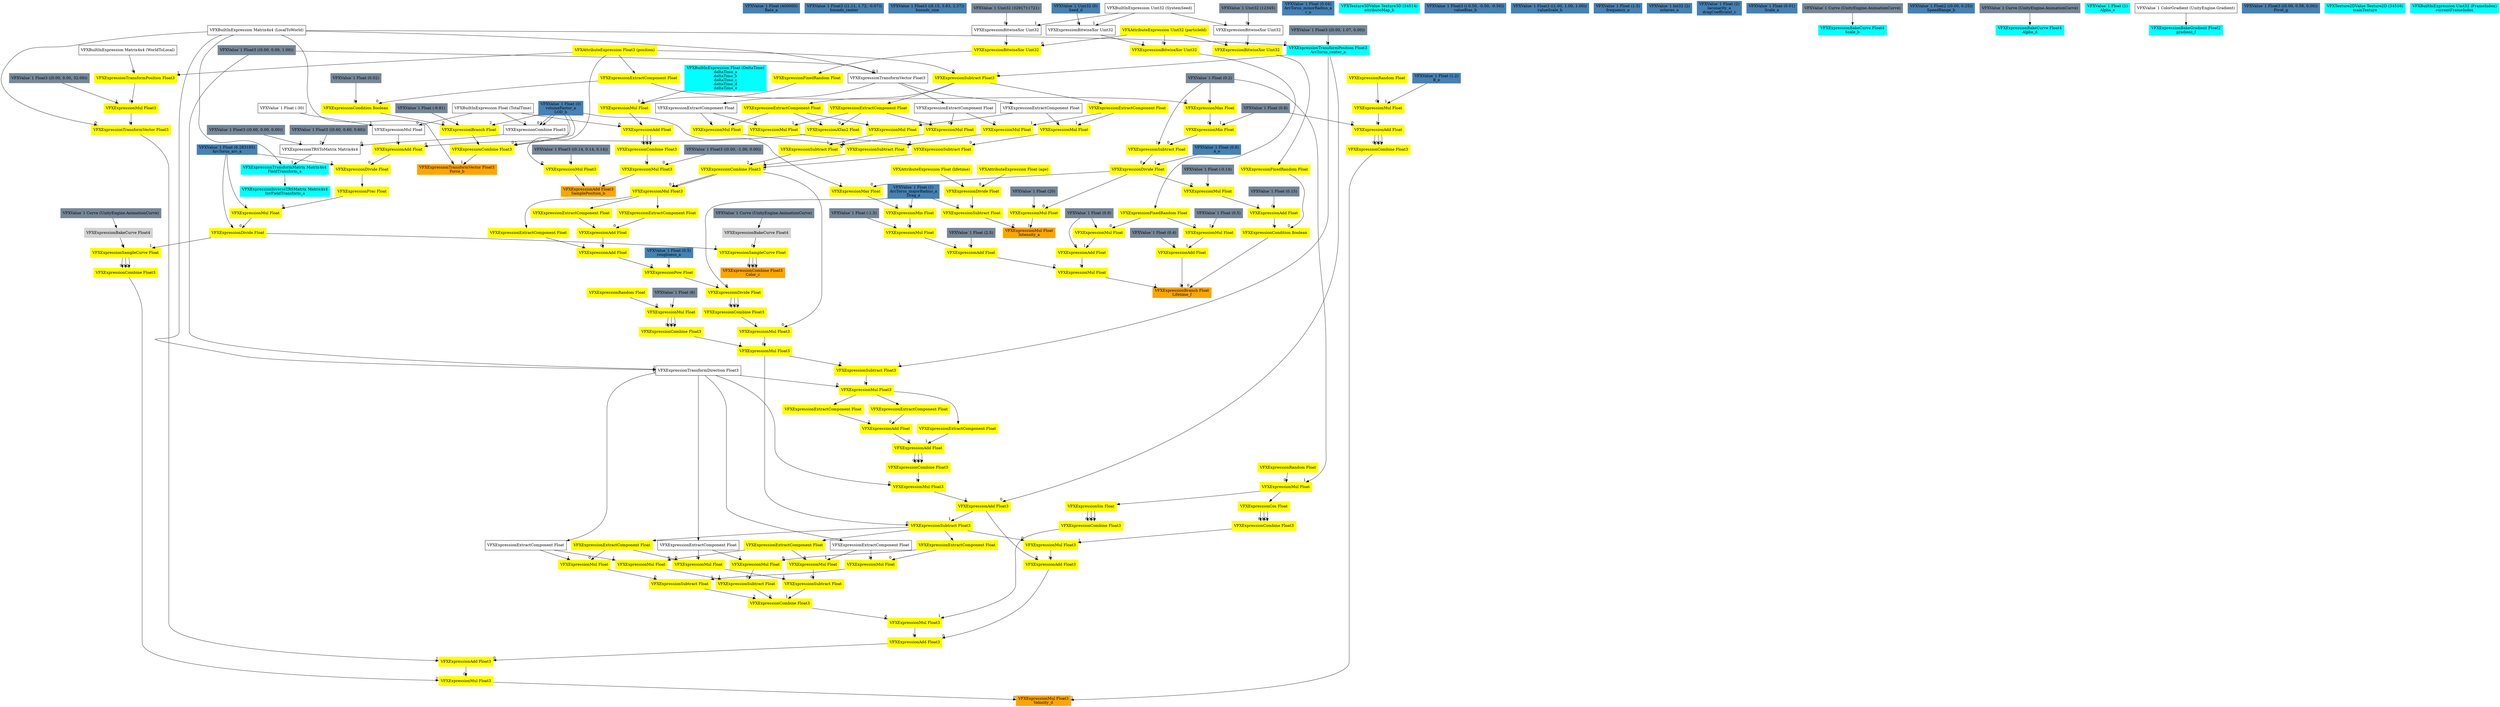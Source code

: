 digraph G {
node0 [shape="box" color="steelblue" style="filled" label="VFXValue`1 Float (400000)
Rate_a"]
node1 [shape="box" color="steelblue" style="filled" label="VFXValue`1 Float3 ((1.11, 1.72, -0.07))
bounds_center"]
node2 [shape="box" color="steelblue" style="filled" label="VFXValue`1 Float3 ((8.15, 3.83, 2.37))
bounds_size"]
node3 [shape="box" color="cyan" style="filled" label="VFXExpressionTransformPosition Float3
ArcTorus_center_a"]
node4 [shape="box" label="VFXBuiltInExpression Matrix4x4 (LocalToWorld)"]
node5 [shape="box" color="lightslategray" style="filled" label="VFXValue`1 Float3 ((0.00, 1.07, 0.00))"]
node6 [shape="box" color="steelblue" style="filled" label="VFXValue`1 Float (1)
ArcTorus_majorRadius_a
Drag_a"]
node7 [shape="box" color="steelblue" style="filled" label="VFXValue`1 Float (0.04)
ArcTorus_minorRadius_a
r_a"]
node8 [shape="box" color="steelblue" style="filled" label="VFXValue`1 Float (6.283185)
ArcTorus_arc_a"]
node9 [shape="box" color="steelblue" style="filled" label="VFXValue`1 Float (0)
volumeFactor_a
LOD_b"]
node10 [shape="box" color="cyan" style="filled" label="VFXTexture3DValue Texture3D (34514)
attributeMap_b"]
node11 [shape="box" color="orange" style="filled" label="VFXExpressionAdd Float3
SamplePosition_b"]
node12 [shape="box" color="yellow" style="filled" label="VFXExpressionMul Float3"]
node13 [shape="box" color="yellow" style="filled" label="VFXAttributeExpression Float3 (position)"]
node14 [shape="box" color="lightslategray" style="filled" label="VFXValue`1 Float3 ((0.14, 0.14, 0.14))"]
node15 [shape="box" color="yellow" style="filled" label="VFXExpressionMul Float3"]
node16 [shape="box" color="lightslategray" style="filled" label="VFXValue`1 Float3 ((0.00, -1.00, 0.00))"]
node17 [shape="box" color="yellow" style="filled" label="VFXExpressionCombine Float3"]
node18 [shape="box" color="yellow" style="filled" label="VFXExpressionAdd Float"]
node19 [shape="box" label="VFXBuiltInExpression Float (TotalTime)"]
node20 [shape="box" color="yellow" style="filled" label="VFXExpressionMul Float"]
node21 [shape="box" color="cyan" style="filled" label="VFXBuiltInExpression Float (DeltaTime)
deltaTime_a
deltaTime_b
deltaTime_c
deltaTime_d
deltaTime_e"]
node22 [shape="box" color="yellow" style="filled" label="VFXExpressionFixedRandom Float"]
node23 [shape="box" color="yellow" style="filled" label="VFXExpressionBitwiseXor Uint32"]
node24 [shape="box" color="yellow" style="filled" label="VFXAttributeExpression Uint32 (particleId)"]
node25 [shape="box" label="VFXExpressionBitwiseXor Uint32"]
node26 [shape="box" color="lightslategray" style="filled" label="VFXValue`1 Uint32 (3291711721)"]
node27 [shape="box" label="VFXBuiltInExpression Uint32 (SystemSeed)"]
node28 [shape="box" color="steelblue" style="filled" label="VFXValue`1 Float3 ((-0.50, -0.50, -0.50))
valueBias_b"]
node29 [shape="box" color="steelblue" style="filled" label="VFXValue`1 Float3 ((1.00, 1.00, 1.00))
valueScale_b"]
node30 [shape="box" color="orange" style="filled" label="VFXExpressionCombine Float3
Color_c"]
node31 [shape="box" color="yellow" style="filled" label="VFXExpressionSampleCurve Float"]
node32 [shape="box" color="lightgray" style="filled" label="VFXExpressionBakeCurve Float4"]
node33 [shape="box" color="lightslategray" style="filled" label="VFXValue`1 Curve (UnityEngine.AnimationCurve)"]
node34 [shape="box" color="yellow" style="filled" label="VFXExpressionDivide Float"]
node35 [shape="box" color="yellow" style="filled" label="VFXExpressionMul Float"]
node36 [shape="box" color="yellow" style="filled" label="VFXExpressionFrac Float"]
node37 [shape="box" color="yellow" style="filled" label="VFXExpressionDivide Float"]
node38 [shape="box" color="yellow" style="filled" label="VFXExpressionAdd Float"]
node39 [shape="box" color="yellow" style="filled" label="VFXExpressionATan2 Float"]
node40 [shape="box" color="yellow" style="filled" label="VFXExpressionExtractComponent Float"]
node41 [shape="box" color="yellow" style="filled" label="VFXExpressionSubtract Float3"]
node42 [shape="box" color="yellow" style="filled" label="VFXExpressionExtractComponent Float"]
node43 [shape="box" label="VFXExpressionMul Float"]
node44 [shape="box" label="VFXValue`1 Float (-30)"]
node45 [shape="box" color="orange" style="filled" label="VFXExpressionMul Float3
Velocity_d"]
node46 [shape="box" color="yellow" style="filled" label="VFXExpressionMul Float3"]
node47 [shape="box" color="yellow" style="filled" label="VFXExpressionAdd Float3"]
node48 [shape="box" color="yellow" style="filled" label="VFXExpressionAdd Float3"]
node49 [shape="box" color="yellow" style="filled" label="VFXExpressionAdd Float3"]
node50 [shape="box" color="yellow" style="filled" label="VFXExpressionAdd Float3"]
node51 [shape="box" color="yellow" style="filled" label="VFXExpressionMul Float3"]
node52 [shape="box" label="VFXExpressionTransformDirection Float3"]
node53 [shape="box" color="lightslategray" style="filled" label="VFXValue`1 Float3 ((0.00, 0.00, 1.00))"]
node54 [shape="box" color="yellow" style="filled" label="VFXExpressionCombine Float3"]
node55 [shape="box" color="yellow" style="filled" label="VFXExpressionAdd Float"]
node56 [shape="box" color="yellow" style="filled" label="VFXExpressionAdd Float"]
node57 [shape="box" color="yellow" style="filled" label="VFXExpressionExtractComponent Float"]
node58 [shape="box" color="yellow" style="filled" label="VFXExpressionMul Float3"]
node59 [shape="box" color="yellow" style="filled" label="VFXExpressionSubtract Float3"]
node60 [shape="box" color="yellow" style="filled" label="VFXExpressionMul Float3"]
node61 [shape="box" color="yellow" style="filled" label="VFXExpressionMul Float3"]
node62 [shape="box" color="yellow" style="filled" label="VFXExpressionCombine Float3"]
node63 [shape="box" color="yellow" style="filled" label="VFXExpressionSubtract Float"]
node64 [shape="box" color="yellow" style="filled" label="VFXExpressionMul Float"]
node65 [shape="box" label="VFXExpressionExtractComponent Float"]
node66 [shape="box" label="VFXExpressionTransformVector Float3"]
node67 [shape="box" color="yellow" style="filled" label="VFXExpressionExtractComponent Float"]
node68 [shape="box" color="yellow" style="filled" label="VFXExpressionMul Float"]
node69 [shape="box" label="VFXExpressionExtractComponent Float"]
node70 [shape="box" color="yellow" style="filled" label="VFXExpressionSubtract Float"]
node71 [shape="box" color="yellow" style="filled" label="VFXExpressionMul Float"]
node72 [shape="box" color="yellow" style="filled" label="VFXExpressionMul Float"]
node73 [shape="box" label="VFXExpressionExtractComponent Float"]
node74 [shape="box" color="yellow" style="filled" label="VFXExpressionSubtract Float"]
node75 [shape="box" color="yellow" style="filled" label="VFXExpressionMul Float"]
node76 [shape="box" color="yellow" style="filled" label="VFXExpressionMul Float"]
node77 [shape="box" color="yellow" style="filled" label="VFXExpressionCombine Float3"]
node78 [shape="box" color="yellow" style="filled" label="VFXExpressionDivide Float"]
node79 [shape="box" color="yellow" style="filled" label="VFXExpressionPow Float"]
node80 [shape="box" color="yellow" style="filled" label="VFXExpressionAdd Float"]
node81 [shape="box" color="yellow" style="filled" label="VFXExpressionAdd Float"]
node82 [shape="box" color="yellow" style="filled" label="VFXExpressionExtractComponent Float"]
node83 [shape="box" color="yellow" style="filled" label="VFXExpressionMul Float3"]
node84 [shape="box" color="yellow" style="filled" label="VFXExpressionExtractComponent Float"]
node85 [shape="box" color="yellow" style="filled" label="VFXExpressionExtractComponent Float"]
node86 [shape="box" color="steelblue" style="filled" label="VFXValue`1 Float (0.5)
roughness_a"]
node87 [shape="box" color="yellow" style="filled" label="VFXExpressionCombine Float3"]
node88 [shape="box" color="yellow" style="filled" label="VFXExpressionMul Float"]
node89 [shape="box" color="yellow" style="filled" label="VFXExpressionRandom Float"]
node90 [shape="box" color="lightslategray" style="filled" label="VFXValue`1 Float (6)"]
node91 [shape="box" color="yellow" style="filled" label="VFXExpressionExtractComponent Float"]
node92 [shape="box" color="yellow" style="filled" label="VFXExpressionExtractComponent Float"]
node93 [shape="box" color="yellow" style="filled" label="VFXExpressionMul Float3"]
node94 [shape="box" color="yellow" style="filled" label="VFXExpressionSubtract Float3"]
node95 [shape="box" color="yellow" style="filled" label="VFXExpressionCombine Float3"]
node96 [shape="box" color="yellow" style="filled" label="VFXExpressionCos Float"]
node97 [shape="box" color="yellow" style="filled" label="VFXExpressionMul Float"]
node98 [shape="box" color="yellow" style="filled" label="VFXExpressionRandom Float"]
node99 [shape="box" color="lightslategray" style="filled" label="VFXValue`1 Float (0.2)"]
node100 [shape="box" color="yellow" style="filled" label="VFXExpressionMul Float3"]
node101 [shape="box" color="yellow" style="filled" label="VFXExpressionCombine Float3"]
node102 [shape="box" color="yellow" style="filled" label="VFXExpressionSubtract Float"]
node103 [shape="box" color="yellow" style="filled" label="VFXExpressionMul Float"]
node104 [shape="box" color="yellow" style="filled" label="VFXExpressionExtractComponent Float"]
node105 [shape="box" label="VFXExpressionExtractComponent Float"]
node106 [shape="box" color="yellow" style="filled" label="VFXExpressionMul Float"]
node107 [shape="box" color="yellow" style="filled" label="VFXExpressionExtractComponent Float"]
node108 [shape="box" label="VFXExpressionExtractComponent Float"]
node109 [shape="box" color="yellow" style="filled" label="VFXExpressionSubtract Float"]
node110 [shape="box" color="yellow" style="filled" label="VFXExpressionMul Float"]
node111 [shape="box" label="VFXExpressionExtractComponent Float"]
node112 [shape="box" color="yellow" style="filled" label="VFXExpressionMul Float"]
node113 [shape="box" color="yellow" style="filled" label="VFXExpressionExtractComponent Float"]
node114 [shape="box" color="yellow" style="filled" label="VFXExpressionSubtract Float"]
node115 [shape="box" color="yellow" style="filled" label="VFXExpressionMul Float"]
node116 [shape="box" color="yellow" style="filled" label="VFXExpressionMul Float"]
node117 [shape="box" color="yellow" style="filled" label="VFXExpressionCombine Float3"]
node118 [shape="box" color="yellow" style="filled" label="VFXExpressionSin Float"]
node119 [shape="box" color="yellow" style="filled" label="VFXExpressionTransformVector Float3"]
node120 [shape="box" color="yellow" style="filled" label="VFXExpressionMul Float3"]
node121 [shape="box" color="yellow" style="filled" label="VFXExpressionTransformPosition Float3"]
node122 [shape="box" label="VFXBuiltInExpression Matrix4x4 (WorldToLocal)"]
node123 [shape="box" color="lightslategray" style="filled" label="VFXValue`1 Float3 ((0.00, 0.00, 32.00))"]
node124 [shape="box" color="yellow" style="filled" label="VFXExpressionCombine Float3"]
node125 [shape="box" color="yellow" style="filled" label="VFXExpressionSampleCurve Float"]
node126 [shape="box" color="lightgray" style="filled" label="VFXExpressionBakeCurve Float4"]
node127 [shape="box" color="lightslategray" style="filled" label="VFXValue`1 Curve (UnityEngine.AnimationCurve)"]
node128 [shape="box" color="yellow" style="filled" label="VFXExpressionCombine Float3"]
node129 [shape="box" color="yellow" style="filled" label="VFXExpressionAdd Float"]
node130 [shape="box" color="lightslategray" style="filled" label="VFXValue`1 Float (0.8)"]
node131 [shape="box" color="yellow" style="filled" label="VFXExpressionMul Float"]
node132 [shape="box" color="yellow" style="filled" label="VFXExpressionRandom Float"]
node133 [shape="box" color="steelblue" style="filled" label="VFXValue`1 Float (1.2)
B_e"]
node134 [shape="box" color="steelblue" style="filled" label="VFXValue`1 Float (0.6)
A_e"]
node135 [shape="box" color="orange" style="filled" label="VFXExpressionBranch Float
Lifetime_f"]
node136 [shape="box" color="yellow" style="filled" label="VFXExpressionCondition Boolean"]
node137 [shape="box" color="yellow" style="filled" label="VFXExpressionFixedRandom Float"]
node138 [shape="box" color="yellow" style="filled" label="VFXExpressionBitwiseXor Uint32"]
node139 [shape="box" label="VFXExpressionBitwiseXor Uint32"]
node140 [shape="box" color="lightslategray" style="filled" label="VFXValue`1 Uint32 (12345)"]
node141 [shape="box" color="yellow" style="filled" label="VFXExpressionAdd Float"]
node142 [shape="box" color="lightslategray" style="filled" label="VFXValue`1 Float (0.15)"]
node143 [shape="box" color="yellow" style="filled" label="VFXExpressionMul Float"]
node144 [shape="box" color="yellow" style="filled" label="VFXExpressionDivide Float"]
node145 [shape="box" color="yellow" style="filled" label="VFXExpressionSubtract Float"]
node146 [shape="box" color="yellow" style="filled" label="VFXExpressionMin Float"]
node147 [shape="box" color="yellow" style="filled" label="VFXExpressionMax Float"]
node148 [shape="box" color="yellow" style="filled" label="VFXExpressionExtractComponent Float"]
node149 [shape="box" color="lightslategray" style="filled" label="VFXValue`1 Float (-0.14)"]
node150 [shape="box" color="yellow" style="filled" label="VFXExpressionMul Float"]
node151 [shape="box" color="yellow" style="filled" label="VFXExpressionAdd Float"]
node152 [shape="box" color="lightslategray" style="filled" label="VFXValue`1 Float (2.5)"]
node153 [shape="box" color="yellow" style="filled" label="VFXExpressionMul Float"]
node154 [shape="box" color="yellow" style="filled" label="VFXExpressionMin Float"]
node155 [shape="box" color="yellow" style="filled" label="VFXExpressionMax Float"]
node156 [shape="box" color="lightslategray" style="filled" label="VFXValue`1 Float (-1.5)"]
node157 [shape="box" color="yellow" style="filled" label="VFXExpressionAdd Float"]
node158 [shape="box" color="lightslategray" style="filled" label="VFXValue`1 Float (0.9)"]
node159 [shape="box" color="yellow" style="filled" label="VFXExpressionMul Float"]
node160 [shape="box" color="yellow" style="filled" label="VFXExpressionFixedRandom Float"]
node161 [shape="box" color="yellow" style="filled" label="VFXExpressionBitwiseXor Uint32"]
node162 [shape="box" label="VFXExpressionBitwiseXor Uint32"]
node163 [shape="box" color="steelblue" style="filled" label="VFXValue`1 Uint32 (0)
Seed_d"]
node164 [shape="box" color="yellow" style="filled" label="VFXExpressionAdd Float"]
node165 [shape="box" color="lightslategray" style="filled" label="VFXValue`1 Float (0.4)"]
node166 [shape="box" color="yellow" style="filled" label="VFXExpressionMul Float"]
node167 [shape="box" color="lightslategray" style="filled" label="VFXValue`1 Float (0.5)"]
node168 [shape="box" color="cyan" style="filled" label="VFXExpressionInverseTRSMatrix Matrix4x4
InvFieldTransform_a"]
node169 [shape="box" color="cyan" style="filled" label="VFXExpressionTransformMatrix Matrix4x4
FieldTransform_a"]
node170 [shape="box" label="VFXExpressionTRSToMatrix Matrix4x4"]
node171 [shape="box" label="VFXExpressionCombine Float3"]
node172 [shape="box" color="lightslategray" style="filled" label="VFXValue`1 Float3 ((0.00, 0.00, 0.00))"]
node173 [shape="box" color="lightslategray" style="filled" label="VFXValue`1 Float3 ((0.60, 0.60, 0.60))"]
node174 [shape="box" color="orange" style="filled" label="VFXExpressionMul Float
Intensity_a"]
node175 [shape="box" color="yellow" style="filled" label="VFXExpressionSubtract Float"]
node176 [shape="box" color="yellow" style="filled" label="VFXExpressionDivide Float"]
node177 [shape="box" color="yellow" style="filled" label="VFXAttributeExpression Float (age)"]
node178 [shape="box" color="yellow" style="filled" label="VFXAttributeExpression Float (lifetime)"]
node179 [shape="box" color="yellow" style="filled" label="VFXExpressionMul Float"]
node180 [shape="box" color="lightslategray" style="filled" label="VFXValue`1 Float (20)"]
node181 [shape="box" color="steelblue" style="filled" label="VFXValue`1 Float (1.5)
frequency_a"]
node182 [shape="box" color="steelblue" style="filled" label="VFXValue`1 Int32 (2)
octaves_a"]
node183 [shape="box" color="steelblue" style="filled" label="VFXValue`1 Float (2)
lacunarity_a
dragCoefficient_c"]
node184 [shape="box" color="orange" style="filled" label="VFXExpressionTransformVector Float3
Force_b"]
node185 [shape="box" color="yellow" style="filled" label="VFXExpressionCombine Float3"]
node186 [shape="box" color="yellow" style="filled" label="VFXExpressionBranch Float"]
node187 [shape="box" color="yellow" style="filled" label="VFXExpressionCondition Boolean"]
node188 [shape="box" color="lightslategray" style="filled" label="VFXValue`1 Float (0.02)"]
node189 [shape="box" color="lightslategray" style="filled" label="VFXValue`1 Float (-9.81)"]
node190 [shape="box" color="steelblue" style="filled" label="VFXValue`1 Float (0.01)
Scale_a"]
node191 [shape="box" color="cyan" style="filled" label="VFXExpressionBakeCurve Float4
Scale_b"]
node192 [shape="box" color="lightslategray" style="filled" label="VFXValue`1 Curve (UnityEngine.AnimationCurve)"]
node193 [shape="box" color="steelblue" style="filled" label="VFXValue`1 Float2 ((0.00, 0.25))
SpeedRange_b"]
node194 [shape="box" color="cyan" style="filled" label="VFXExpressionBakeCurve Float4
Alpha_d"]
node195 [shape="box" color="lightslategray" style="filled" label="VFXValue`1 Curve (UnityEngine.AnimationCurve)"]
node196 [shape="box" color="cyan" style="filled" label="VFXValue`1 Float (1)
Alpha_e"]
node197 [shape="box" color="cyan" style="filled" label="VFXExpressionBakeGradient Float2
gradient_f"]
node198 [shape="box" label="VFXValue`1 ColorGradient (UnityEngine.Gradient)"]
node199 [shape="box" color="steelblue" style="filled" label="VFXValue`1 Float3 ((0.00, 0.58, 0.00))
Pivot_g"]
node200 [shape="box" color="cyan" style="filled" label="VFXTexture2DValue Texture2D (34516)
mainTexture"]
node201 [shape="box" color="cyan" style="filled" label="VFXBuiltInExpression Uint32 (FrameIndex)
currentFrameIndex"]
node4 -> node3 [headlabel="0"]
node5 -> node3 [headlabel="1"]
node12 -> node11 [headlabel="0"]
node15 -> node11 [headlabel="1"]
node13 -> node12 [headlabel="0"]
node14 -> node12 [headlabel="1"]
node16 -> node15 [headlabel="0"]
node17 -> node15 [headlabel="1"]
node18 -> node17 [headlabel="0"]
node18 -> node17 [headlabel="1"]
node18 -> node17 [headlabel="2"]
node19 -> node18 [headlabel="0"]
node20 -> node18 [headlabel="1"]
node21 -> node20 [headlabel="0"]
node22 -> node20 [headlabel="1"]
node23 -> node22 
node24 -> node23 [headlabel="0"]
node25 -> node23 [headlabel="1"]
node26 -> node25 [headlabel="0"]
node27 -> node25 [headlabel="1"]
node31 -> node30 [headlabel="0"]
node31 -> node30 [headlabel="1"]
node31 -> node30 [headlabel="2"]
node32 -> node31 [headlabel="0"]
node34 -> node31 [headlabel="1"]
node33 -> node32 
node35 -> node34 [headlabel="0"]
node8 -> node34 [headlabel="1"]
node36 -> node35 [headlabel="0"]
node8 -> node35 [headlabel="1"]
node37 -> node36 
node38 -> node37 [headlabel="0"]
node8 -> node37 [headlabel="1"]
node39 -> node38 [headlabel="0"]
node43 -> node38 [headlabel="1"]
node40 -> node39 [headlabel="0"]
node42 -> node39 [headlabel="1"]
node41 -> node40 
node13 -> node41 [headlabel="0"]
node3 -> node41 [headlabel="1"]
node41 -> node42 
node19 -> node43 [headlabel="0"]
node44 -> node43 [headlabel="1"]
node46 -> node45 [headlabel="0"]
node128 -> node45 [headlabel="1"]
node47 -> node46 [headlabel="0"]
node124 -> node46 [headlabel="1"]
node48 -> node47 [headlabel="0"]
node119 -> node47 [headlabel="1"]
node49 -> node48 [headlabel="0"]
node100 -> node48 [headlabel="1"]
node50 -> node49 [headlabel="0"]
node93 -> node49 [headlabel="1"]
node3 -> node50 [headlabel="0"]
node51 -> node50 [headlabel="1"]
node52 -> node51 [headlabel="0"]
node54 -> node51 [headlabel="1"]
node4 -> node52 [headlabel="0"]
node53 -> node52 [headlabel="1"]
node55 -> node54 [headlabel="0"]
node55 -> node54 [headlabel="1"]
node55 -> node54 [headlabel="2"]
node56 -> node55 [headlabel="0"]
node92 -> node55 [headlabel="1"]
node57 -> node56 [headlabel="0"]
node91 -> node56 [headlabel="1"]
node58 -> node57 
node52 -> node58 [headlabel="0"]
node59 -> node58 [headlabel="1"]
node60 -> node59 [headlabel="0"]
node3 -> node59 [headlabel="1"]
node61 -> node60 [headlabel="0"]
node87 -> node60 [headlabel="1"]
node62 -> node61 [headlabel="0"]
node77 -> node61 [headlabel="1"]
node63 -> node62 [headlabel="0"]
node70 -> node62 [headlabel="1"]
node74 -> node62 [headlabel="2"]
node64 -> node63 [headlabel="0"]
node68 -> node63 [headlabel="1"]
node65 -> node64 [headlabel="0"]
node67 -> node64 [headlabel="1"]
node66 -> node65 
node4 -> node66 [headlabel="0"]
node53 -> node66 [headlabel="1"]
node41 -> node67 
node69 -> node68 [headlabel="0"]
node40 -> node68 [headlabel="1"]
node66 -> node69 
node71 -> node70 [headlabel="0"]
node72 -> node70 [headlabel="1"]
node69 -> node71 [headlabel="0"]
node42 -> node71 [headlabel="1"]
node73 -> node72 [headlabel="0"]
node67 -> node72 [headlabel="1"]
node66 -> node73 
node75 -> node74 [headlabel="0"]
node76 -> node74 [headlabel="1"]
node73 -> node75 [headlabel="0"]
node40 -> node75 [headlabel="1"]
node65 -> node76 [headlabel="0"]
node42 -> node76 [headlabel="1"]
node78 -> node77 [headlabel="0"]
node78 -> node77 [headlabel="1"]
node78 -> node77 [headlabel="2"]
node6 -> node78 [headlabel="0"]
node79 -> node78 [headlabel="1"]
node80 -> node79 [headlabel="0"]
node86 -> node79 [headlabel="1"]
node81 -> node80 [headlabel="0"]
node85 -> node80 [headlabel="1"]
node82 -> node81 [headlabel="0"]
node84 -> node81 [headlabel="1"]
node83 -> node82 
node62 -> node83 [headlabel="0"]
node62 -> node83 [headlabel="1"]
node83 -> node84 
node83 -> node85 
node88 -> node87 [headlabel="0"]
node88 -> node87 [headlabel="1"]
node88 -> node87 [headlabel="2"]
node89 -> node88 [headlabel="0"]
node90 -> node88 [headlabel="1"]
node58 -> node91 
node58 -> node92 
node94 -> node93 [headlabel="0"]
node95 -> node93 [headlabel="1"]
node60 -> node94 [headlabel="0"]
node50 -> node94 [headlabel="1"]
node96 -> node95 [headlabel="0"]
node96 -> node95 [headlabel="1"]
node96 -> node95 [headlabel="2"]
node97 -> node96 
node98 -> node97 [headlabel="0"]
node99 -> node97 [headlabel="1"]
node101 -> node100 [headlabel="0"]
node117 -> node100 [headlabel="1"]
node102 -> node101 [headlabel="0"]
node109 -> node101 [headlabel="1"]
node114 -> node101 [headlabel="2"]
node103 -> node102 [headlabel="0"]
node106 -> node102 [headlabel="1"]
node104 -> node103 [headlabel="0"]
node105 -> node103 [headlabel="1"]
node94 -> node104 
node52 -> node105 
node107 -> node106 [headlabel="0"]
node108 -> node106 [headlabel="1"]
node94 -> node107 
node52 -> node108 
node110 -> node109 [headlabel="0"]
node112 -> node109 [headlabel="1"]
node107 -> node110 [headlabel="0"]
node111 -> node110 [headlabel="1"]
node52 -> node111 
node113 -> node112 [headlabel="0"]
node105 -> node112 [headlabel="1"]
node94 -> node113 
node115 -> node114 [headlabel="0"]
node116 -> node114 [headlabel="1"]
node113 -> node115 [headlabel="0"]
node108 -> node115 [headlabel="1"]
node104 -> node116 [headlabel="0"]
node111 -> node116 [headlabel="1"]
node118 -> node117 [headlabel="0"]
node118 -> node117 [headlabel="1"]
node118 -> node117 [headlabel="2"]
node97 -> node118 
node4 -> node119 [headlabel="0"]
node120 -> node119 [headlabel="1"]
node121 -> node120 [headlabel="0"]
node123 -> node120 [headlabel="1"]
node122 -> node121 [headlabel="0"]
node13 -> node121 [headlabel="1"]
node125 -> node124 [headlabel="0"]
node125 -> node124 [headlabel="1"]
node125 -> node124 [headlabel="2"]
node126 -> node125 [headlabel="0"]
node34 -> node125 [headlabel="1"]
node127 -> node126 
node129 -> node128 [headlabel="0"]
node129 -> node128 [headlabel="1"]
node129 -> node128 [headlabel="2"]
node130 -> node129 [headlabel="0"]
node131 -> node129 [headlabel="1"]
node132 -> node131 [headlabel="0"]
node133 -> node131 [headlabel="1"]
node136 -> node135 [headlabel="0"]
node150 -> node135 [headlabel="1"]
node164 -> node135 [headlabel="2"]
node137 -> node136 [headlabel="0"]
node141 -> node136 [headlabel="1"]
node138 -> node137 
node24 -> node138 [headlabel="0"]
node139 -> node138 [headlabel="1"]
node140 -> node139 [headlabel="0"]
node27 -> node139 [headlabel="1"]
node142 -> node141 [headlabel="0"]
node143 -> node141 [headlabel="1"]
node144 -> node143 [headlabel="0"]
node149 -> node143 [headlabel="1"]
node145 -> node144 [headlabel="0"]
node134 -> node144 [headlabel="1"]
node146 -> node145 [headlabel="0"]
node99 -> node145 [headlabel="1"]
node147 -> node146 [headlabel="0"]
node130 -> node146 [headlabel="1"]
node148 -> node147 [headlabel="0"]
node99 -> node147 [headlabel="1"]
node13 -> node148 
node151 -> node150 [headlabel="0"]
node157 -> node150 [headlabel="1"]
node152 -> node151 [headlabel="0"]
node153 -> node151 [headlabel="1"]
node154 -> node153 [headlabel="0"]
node156 -> node153 [headlabel="1"]
node155 -> node154 [headlabel="0"]
node6 -> node154 [headlabel="1"]
node144 -> node155 [headlabel="0"]
node9 -> node155 [headlabel="1"]
node158 -> node157 [headlabel="0"]
node159 -> node157 [headlabel="1"]
node160 -> node159 [headlabel="0"]
node158 -> node159 [headlabel="1"]
node161 -> node160 
node24 -> node161 [headlabel="0"]
node162 -> node161 [headlabel="1"]
node163 -> node162 [headlabel="0"]
node27 -> node162 [headlabel="1"]
node165 -> node164 [headlabel="0"]
node166 -> node164 [headlabel="1"]
node160 -> node166 [headlabel="0"]
node167 -> node166 [headlabel="1"]
node169 -> node168 
node4 -> node169 [headlabel="0"]
node170 -> node169 [headlabel="1"]
node171 -> node170 [headlabel="0"]
node172 -> node170 [headlabel="1"]
node173 -> node170 [headlabel="2"]
node9 -> node171 [headlabel="0"]
node9 -> node171 [headlabel="1"]
node19 -> node171 [headlabel="2"]
node175 -> node174 [headlabel="0"]
node179 -> node174 [headlabel="1"]
node6 -> node175 [headlabel="0"]
node176 -> node175 [headlabel="1"]
node177 -> node176 [headlabel="0"]
node178 -> node176 [headlabel="1"]
node144 -> node179 [headlabel="0"]
node180 -> node179 [headlabel="1"]
node4 -> node184 [headlabel="0"]
node185 -> node184 [headlabel="1"]
node9 -> node185 [headlabel="0"]
node186 -> node185 [headlabel="1"]
node9 -> node185 [headlabel="2"]
node187 -> node186 [headlabel="0"]
node189 -> node186 [headlabel="1"]
node9 -> node186 [headlabel="2"]
node148 -> node187 [headlabel="0"]
node188 -> node187 [headlabel="1"]
node192 -> node191 
node195 -> node194 
node198 -> node197 
}

